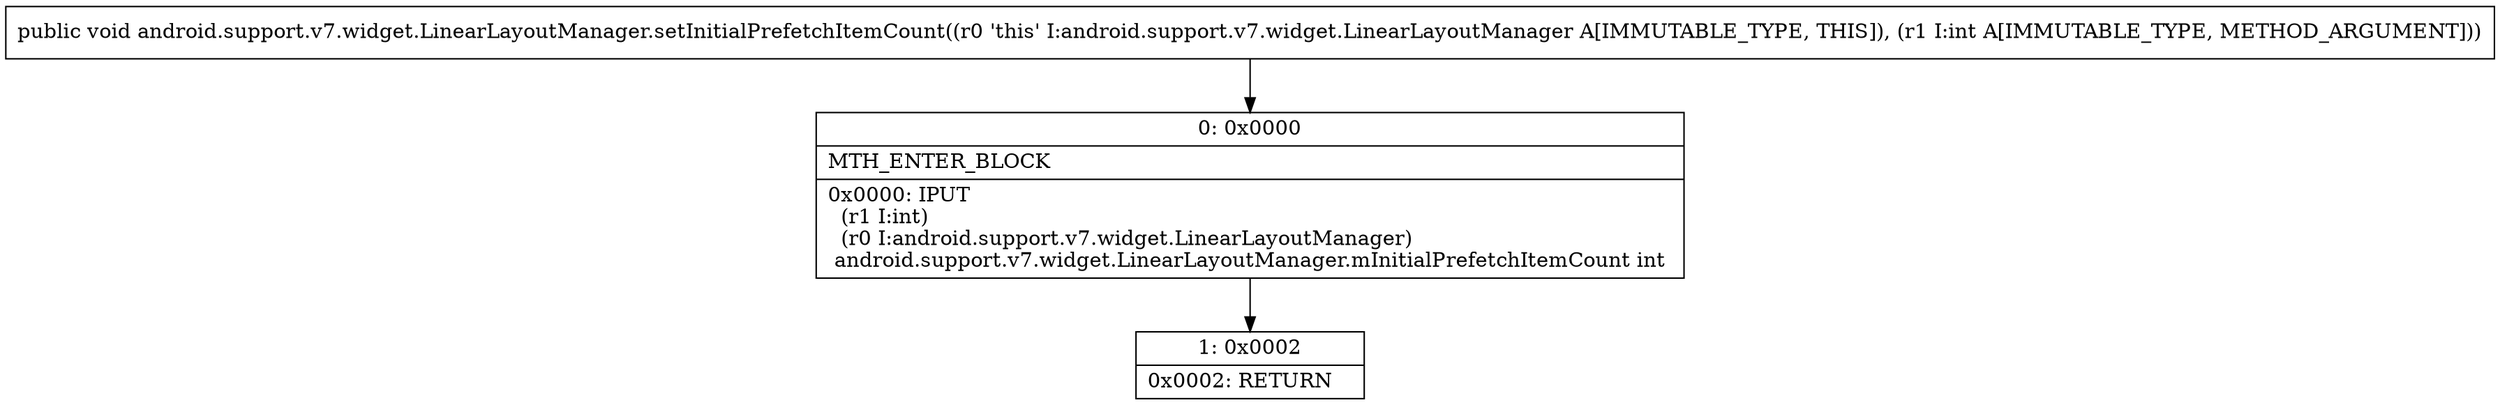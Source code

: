 digraph "CFG forandroid.support.v7.widget.LinearLayoutManager.setInitialPrefetchItemCount(I)V" {
Node_0 [shape=record,label="{0\:\ 0x0000|MTH_ENTER_BLOCK\l|0x0000: IPUT  \l  (r1 I:int)\l  (r0 I:android.support.v7.widget.LinearLayoutManager)\l android.support.v7.widget.LinearLayoutManager.mInitialPrefetchItemCount int \l}"];
Node_1 [shape=record,label="{1\:\ 0x0002|0x0002: RETURN   \l}"];
MethodNode[shape=record,label="{public void android.support.v7.widget.LinearLayoutManager.setInitialPrefetchItemCount((r0 'this' I:android.support.v7.widget.LinearLayoutManager A[IMMUTABLE_TYPE, THIS]), (r1 I:int A[IMMUTABLE_TYPE, METHOD_ARGUMENT])) }"];
MethodNode -> Node_0;
Node_0 -> Node_1;
}

